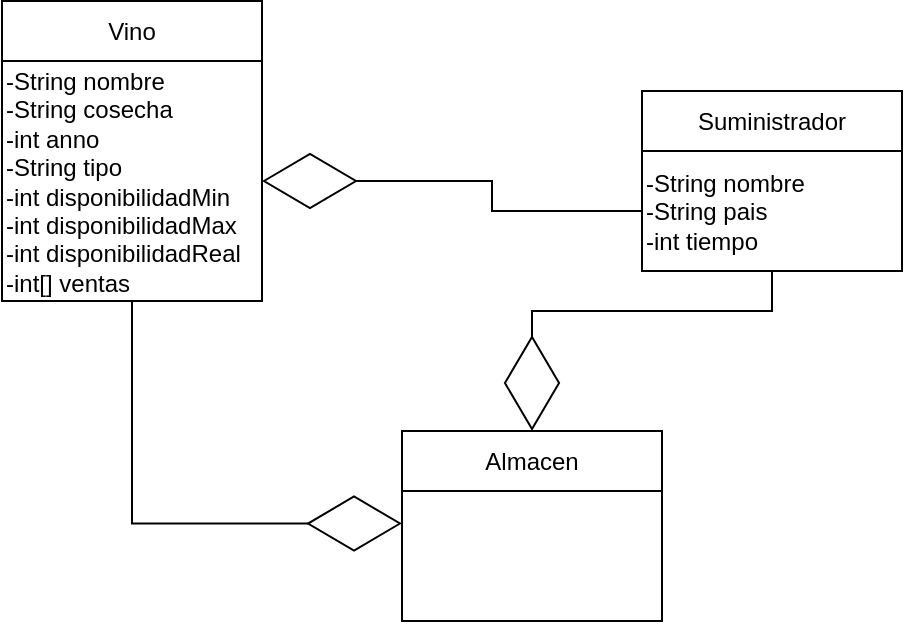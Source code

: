 <mxfile pages="1" version="11.2.4" type="device"><diagram id="ktTa69bZBt4ik20VmYmZ" name="Page-1"><mxGraphModel dx="1355" dy="827" grid="1" gridSize="10" guides="1" tooltips="1" connect="1" arrows="1" fold="1" page="1" pageScale="1" pageWidth="850" pageHeight="1100" math="0" shadow="0"><root><mxCell id="0"/><mxCell id="1" parent="0"/><mxCell id="vFCv5_OXKaK7vrEySfGa-3" value="Vino" style="rounded=0;whiteSpace=wrap;html=1;" parent="1" vertex="1"><mxGeometry x="170" y="67.5" width="130" height="30" as="geometry"/></mxCell><mxCell id="vFCv5_OXKaK7vrEySfGa-22" style="edgeStyle=orthogonalEdgeStyle;rounded=0;orthogonalLoop=1;jettySize=auto;html=1;exitX=0.5;exitY=1;exitDx=0;exitDy=0;entryX=0;entryY=0.25;entryDx=0;entryDy=0;endArrow=diamondThin;endFill=0;endSize=45;strokeColor=#000000;" parent="1" source="vFCv5_OXKaK7vrEySfGa-4" target="vFCv5_OXKaK7vrEySfGa-11" edge="1"><mxGeometry relative="1" as="geometry"/></mxCell><mxCell id="vFCv5_OXKaK7vrEySfGa-4" value="-String nombre&lt;br&gt;-String cosecha&lt;br&gt;-int anno&lt;br&gt;-String tipo&lt;br&gt;-int disponibilidadMin&lt;br&gt;-int disponibilidadMax&lt;br&gt;-int disponibilidadReal&lt;br&gt;-int[] ventas" style="rounded=0;whiteSpace=wrap;html=1;align=left;" parent="1" vertex="1"><mxGeometry x="170" y="97.5" width="130" height="120" as="geometry"/></mxCell><mxCell id="vFCv5_OXKaK7vrEySfGa-5" value="Suministrador" style="rounded=0;whiteSpace=wrap;html=1;" parent="1" vertex="1"><mxGeometry x="490" y="112.5" width="130" height="30" as="geometry"/></mxCell><mxCell id="vFCv5_OXKaK7vrEySfGa-21" style="edgeStyle=orthogonalEdgeStyle;rounded=0;orthogonalLoop=1;jettySize=auto;html=1;exitX=0.5;exitY=1;exitDx=0;exitDy=0;entryX=0.5;entryY=0;entryDx=0;entryDy=0;endArrow=diamondThin;endFill=0;endSize=45;strokeColor=#000000;" parent="1" source="vFCv5_OXKaK7vrEySfGa-6" target="vFCv5_OXKaK7vrEySfGa-10" edge="1"><mxGeometry relative="1" as="geometry"/></mxCell><mxCell id="Ib0bpACXDy2kOh_0XHJo-2" style="edgeStyle=orthogonalEdgeStyle;rounded=0;orthogonalLoop=1;jettySize=auto;html=1;exitX=0;exitY=0.5;exitDx=0;exitDy=0;entryX=1;entryY=0.5;entryDx=0;entryDy=0;endArrow=diamondThin;endFill=0;endSize=45;" edge="1" parent="1" source="vFCv5_OXKaK7vrEySfGa-6" target="vFCv5_OXKaK7vrEySfGa-4"><mxGeometry relative="1" as="geometry"/></mxCell><mxCell id="vFCv5_OXKaK7vrEySfGa-6" value="-String nombre&lt;br&gt;-String pais&lt;br&gt;-int tiempo" style="rounded=0;whiteSpace=wrap;html=1;align=left;" parent="1" vertex="1"><mxGeometry x="490" y="142.5" width="130" height="60" as="geometry"/></mxCell><mxCell id="vFCv5_OXKaK7vrEySfGa-10" value="Almacen" style="rounded=0;whiteSpace=wrap;html=1;" parent="1" vertex="1"><mxGeometry x="370" y="282.5" width="130" height="30" as="geometry"/></mxCell><mxCell id="vFCv5_OXKaK7vrEySfGa-11" value="" style="rounded=0;whiteSpace=wrap;html=1;align=left;" parent="1" vertex="1"><mxGeometry x="370" y="312.5" width="130" height="65" as="geometry"/></mxCell></root></mxGraphModel></diagram></mxfile>